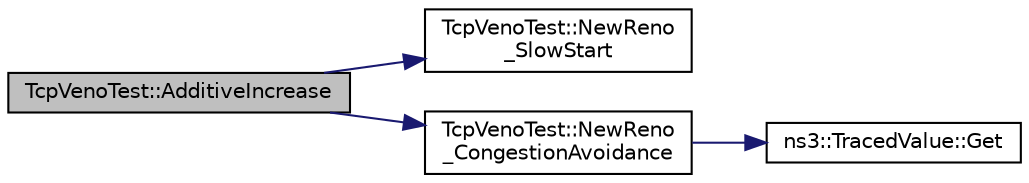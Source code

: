 digraph "TcpVenoTest::AdditiveIncrease"
{
  edge [fontname="Helvetica",fontsize="10",labelfontname="Helvetica",labelfontsize="10"];
  node [fontname="Helvetica",fontsize="10",shape=record];
  rankdir="LR";
  Node1 [label="TcpVenoTest::AdditiveIncrease",height=0.2,width=0.4,color="black", fillcolor="grey75", style="filled", fontcolor="black"];
  Node1 -> Node2 [color="midnightblue",fontsize="10",style="solid"];
  Node2 [label="TcpVenoTest::NewReno\l_SlowStart",height=0.2,width=0.4,color="black", fillcolor="white", style="filled",URL="$db/d48/classTcpVenoTest.html#aa3390435b7a8316dff0e8f67f65237e6",tooltip="Mimics the NewReno SlowStart algorithm. "];
  Node1 -> Node3 [color="midnightblue",fontsize="10",style="solid"];
  Node3 [label="TcpVenoTest::NewReno\l_CongestionAvoidance",height=0.2,width=0.4,color="black", fillcolor="white", style="filled",URL="$db/d48/classTcpVenoTest.html#a0b135bede498ad6b25f015f59c4d48ab",tooltip="Mimics the NewReno Congestion Avoidance algorithm. "];
  Node3 -> Node4 [color="midnightblue",fontsize="10",style="solid"];
  Node4 [label="ns3::TracedValue::Get",height=0.2,width=0.4,color="black", fillcolor="white", style="filled",URL="$df/d97/classns3_1_1TracedValue.html#a10fddd1de961ac65acfbeb440a1e8551"];
}

